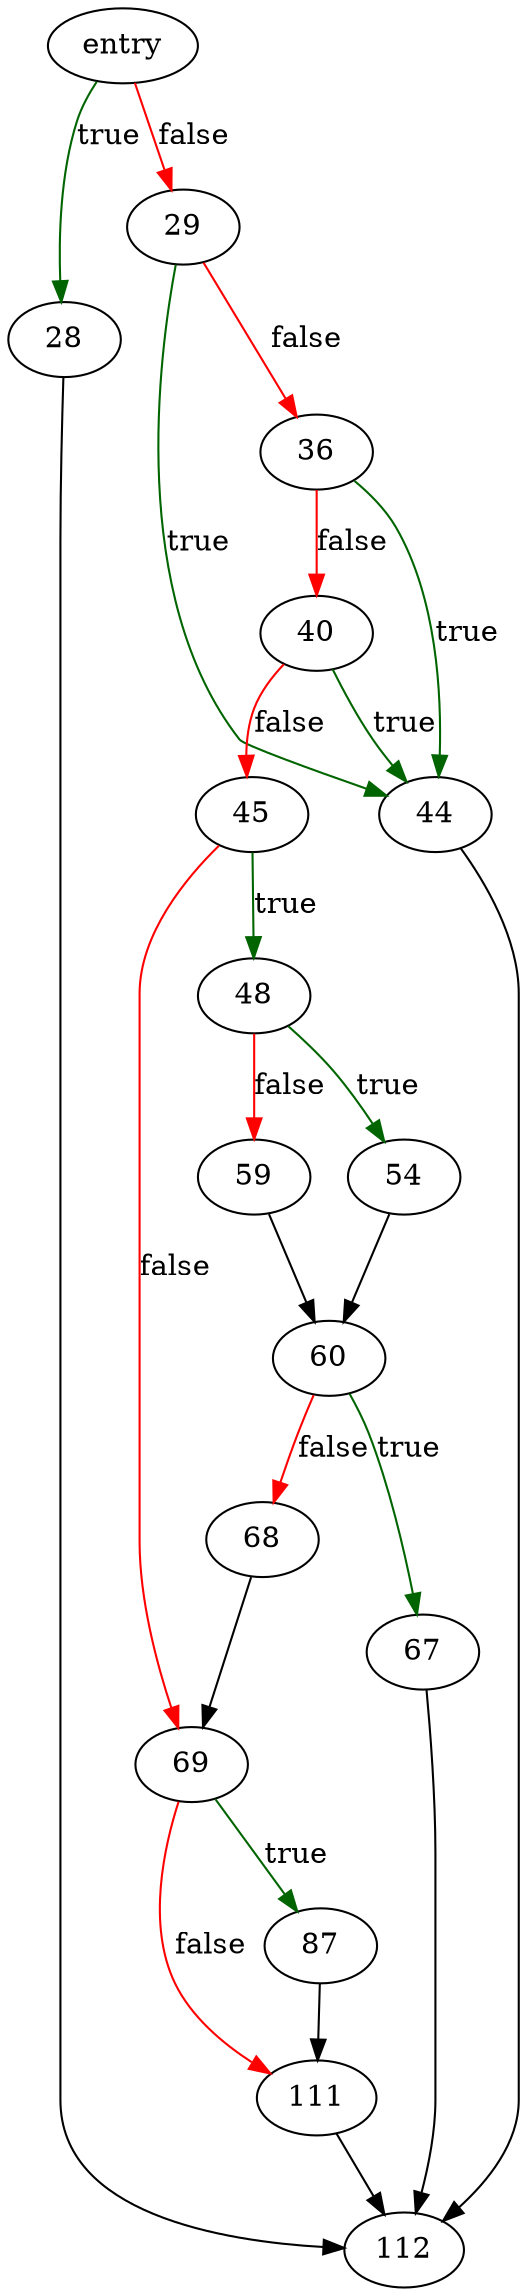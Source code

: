 digraph "codeAttach" {
	// Node definitions.
	7 [label=entry];
	28;
	29;
	36;
	40;
	44;
	45;
	48;
	54;
	59;
	60;
	67;
	68;
	69;
	87;
	111;
	112;

	// Edge definitions.
	7 -> 28 [
		color=darkgreen
		label=true
	];
	7 -> 29 [
		color=red
		label=false
	];
	28 -> 112;
	29 -> 36 [
		color=red
		label=false
	];
	29 -> 44 [
		color=darkgreen
		label=true
	];
	36 -> 40 [
		color=red
		label=false
	];
	36 -> 44 [
		color=darkgreen
		label=true
	];
	40 -> 44 [
		color=darkgreen
		label=true
	];
	40 -> 45 [
		color=red
		label=false
	];
	44 -> 112;
	45 -> 48 [
		color=darkgreen
		label=true
	];
	45 -> 69 [
		color=red
		label=false
	];
	48 -> 54 [
		color=darkgreen
		label=true
	];
	48 -> 59 [
		color=red
		label=false
	];
	54 -> 60;
	59 -> 60;
	60 -> 67 [
		color=darkgreen
		label=true
	];
	60 -> 68 [
		color=red
		label=false
	];
	67 -> 112;
	68 -> 69;
	69 -> 87 [
		color=darkgreen
		label=true
	];
	69 -> 111 [
		color=red
		label=false
	];
	87 -> 111;
	111 -> 112;
}